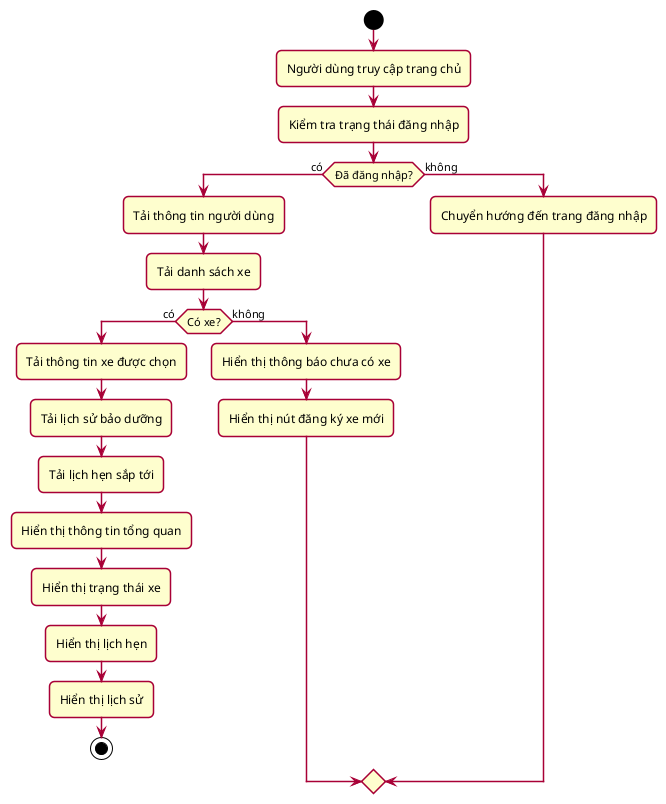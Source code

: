 @startuml Customer Dashboard Display Flows

skin rose 
skinparam actorStyle awesome
skinparam roundcorner 10
skinparam shadowing false

' Basic Flow
start
:Người dùng truy cập trang chủ;
:Kiểm tra trạng thái đăng nhập;
if (Đã đăng nhập?) then (có)
    :Tải thông tin người dùng;
    :Tải danh sách xe;
    if (Có xe?) then (có)
        :Tải thông tin xe được chọn;
        :Tải lịch sử bảo dưỡng;
        :Tải lịch hẹn sắp tới;
        :Hiển thị thông tin tổng quan;
        :Hiển thị trạng thái xe;
        :Hiển thị lịch hẹn;
        :Hiển thị lịch sử;
        stop
    else (không)
        :Hiển thị thông báo chưa có xe;
        :Hiển thị nút đăng ký xe mới;
    endif
else (không)
    :Chuyển hướng đến trang đăng nhập;
endif


@enduml 